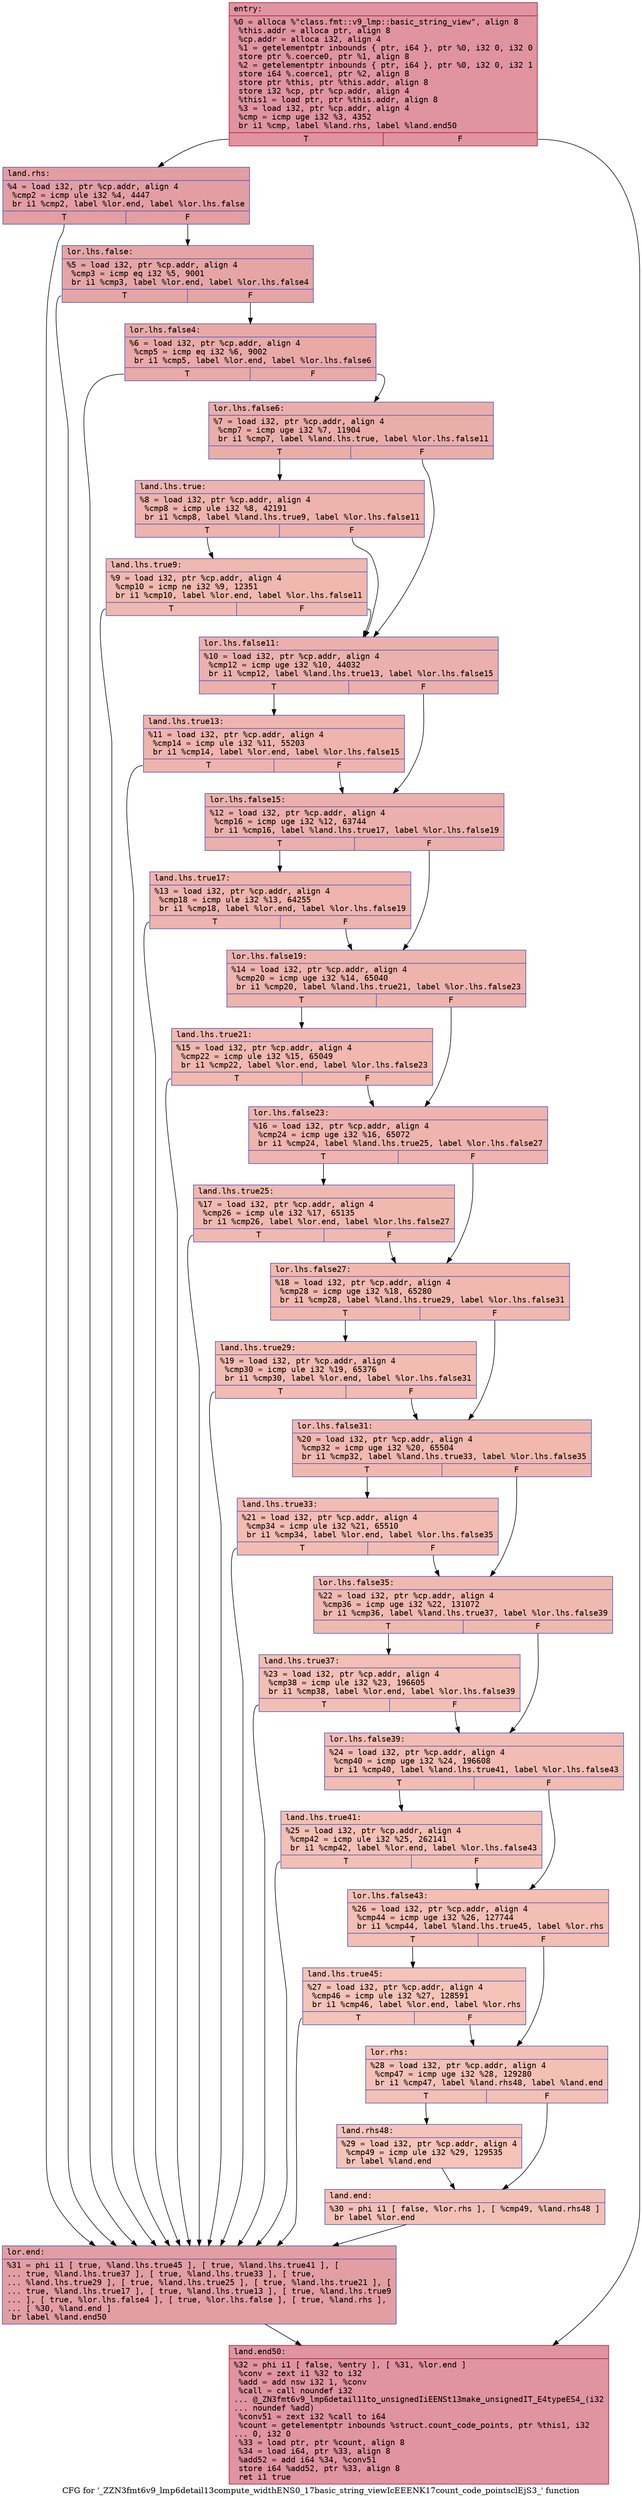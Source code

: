 digraph "CFG for '_ZZN3fmt6v9_lmp6detail13compute_widthENS0_17basic_string_viewIcEEENK17count_code_pointsclEjS3_' function" {
	label="CFG for '_ZZN3fmt6v9_lmp6detail13compute_widthENS0_17basic_string_viewIcEEENK17count_code_pointsclEjS3_' function";

	Node0x55fec36f7bc0 [shape=record,color="#b70d28ff", style=filled, fillcolor="#b70d2870" fontname="Courier",label="{entry:\l|  %0 = alloca %\"class.fmt::v9_lmp::basic_string_view\", align 8\l  %this.addr = alloca ptr, align 8\l  %cp.addr = alloca i32, align 4\l  %1 = getelementptr inbounds \{ ptr, i64 \}, ptr %0, i32 0, i32 0\l  store ptr %.coerce0, ptr %1, align 8\l  %2 = getelementptr inbounds \{ ptr, i64 \}, ptr %0, i32 0, i32 1\l  store i64 %.coerce1, ptr %2, align 8\l  store ptr %this, ptr %this.addr, align 8\l  store i32 %cp, ptr %cp.addr, align 4\l  %this1 = load ptr, ptr %this.addr, align 8\l  %3 = load i32, ptr %cp.addr, align 4\l  %cmp = icmp uge i32 %3, 4352\l  br i1 %cmp, label %land.rhs, label %land.end50\l|{<s0>T|<s1>F}}"];
	Node0x55fec36f7bc0:s0 -> Node0x55fec36f8330[tooltip="entry -> land.rhs\nProbability 50.00%" ];
	Node0x55fec36f7bc0:s1 -> Node0x55fec36f83b0[tooltip="entry -> land.end50\nProbability 50.00%" ];
	Node0x55fec36f8330 [shape=record,color="#3d50c3ff", style=filled, fillcolor="#be242e70" fontname="Courier",label="{land.rhs:\l|  %4 = load i32, ptr %cp.addr, align 4\l  %cmp2 = icmp ule i32 %4, 4447\l  br i1 %cmp2, label %lor.end, label %lor.lhs.false\l|{<s0>T|<s1>F}}"];
	Node0x55fec36f8330:s0 -> Node0x55fec36f86a0[tooltip="land.rhs -> lor.end\nProbability 50.00%" ];
	Node0x55fec36f8330:s1 -> Node0x55fec36f88b0[tooltip="land.rhs -> lor.lhs.false\nProbability 50.00%" ];
	Node0x55fec36f88b0 [shape=record,color="#3d50c3ff", style=filled, fillcolor="#c5333470" fontname="Courier",label="{lor.lhs.false:\l|  %5 = load i32, ptr %cp.addr, align 4\l  %cmp3 = icmp eq i32 %5, 9001\l  br i1 %cmp3, label %lor.end, label %lor.lhs.false4\l|{<s0>T|<s1>F}}"];
	Node0x55fec36f88b0:s0 -> Node0x55fec36f86a0[tooltip="lor.lhs.false -> lor.end\nProbability 50.00%" ];
	Node0x55fec36f88b0:s1 -> Node0x55fec36f8ba0[tooltip="lor.lhs.false -> lor.lhs.false4\nProbability 50.00%" ];
	Node0x55fec36f8ba0 [shape=record,color="#3d50c3ff", style=filled, fillcolor="#ca3b3770" fontname="Courier",label="{lor.lhs.false4:\l|  %6 = load i32, ptr %cp.addr, align 4\l  %cmp5 = icmp eq i32 %6, 9002\l  br i1 %cmp5, label %lor.end, label %lor.lhs.false6\l|{<s0>T|<s1>F}}"];
	Node0x55fec36f8ba0:s0 -> Node0x55fec36f86a0[tooltip="lor.lhs.false4 -> lor.end\nProbability 50.00%" ];
	Node0x55fec36f8ba0:s1 -> Node0x55fec36f8e30[tooltip="lor.lhs.false4 -> lor.lhs.false6\nProbability 50.00%" ];
	Node0x55fec36f8e30 [shape=record,color="#3d50c3ff", style=filled, fillcolor="#d0473d70" fontname="Courier",label="{lor.lhs.false6:\l|  %7 = load i32, ptr %cp.addr, align 4\l  %cmp7 = icmp uge i32 %7, 11904\l  br i1 %cmp7, label %land.lhs.true, label %lor.lhs.false11\l|{<s0>T|<s1>F}}"];
	Node0x55fec36f8e30:s0 -> Node0x55fec36f90c0[tooltip="lor.lhs.false6 -> land.lhs.true\nProbability 50.00%" ];
	Node0x55fec36f8e30:s1 -> Node0x55fec36f9140[tooltip="lor.lhs.false6 -> lor.lhs.false11\nProbability 50.00%" ];
	Node0x55fec36f90c0 [shape=record,color="#3d50c3ff", style=filled, fillcolor="#d6524470" fontname="Courier",label="{land.lhs.true:\l|  %8 = load i32, ptr %cp.addr, align 4\l  %cmp8 = icmp ule i32 %8, 42191\l  br i1 %cmp8, label %land.lhs.true9, label %lor.lhs.false11\l|{<s0>T|<s1>F}}"];
	Node0x55fec36f90c0:s0 -> Node0x55fec36f9430[tooltip="land.lhs.true -> land.lhs.true9\nProbability 50.00%" ];
	Node0x55fec36f90c0:s1 -> Node0x55fec36f9140[tooltip="land.lhs.true -> lor.lhs.false11\nProbability 50.00%" ];
	Node0x55fec36f9430 [shape=record,color="#3d50c3ff", style=filled, fillcolor="#dc5d4a70" fontname="Courier",label="{land.lhs.true9:\l|  %9 = load i32, ptr %cp.addr, align 4\l  %cmp10 = icmp ne i32 %9, 12351\l  br i1 %cmp10, label %lor.end, label %lor.lhs.false11\l|{<s0>T|<s1>F}}"];
	Node0x55fec36f9430:s0 -> Node0x55fec36f86a0[tooltip="land.lhs.true9 -> lor.end\nProbability 50.00%" ];
	Node0x55fec36f9430:s1 -> Node0x55fec36f9140[tooltip="land.lhs.true9 -> lor.lhs.false11\nProbability 50.00%" ];
	Node0x55fec36f9140 [shape=record,color="#3d50c3ff", style=filled, fillcolor="#d24b4070" fontname="Courier",label="{lor.lhs.false11:\l|  %10 = load i32, ptr %cp.addr, align 4\l  %cmp12 = icmp uge i32 %10, 44032\l  br i1 %cmp12, label %land.lhs.true13, label %lor.lhs.false15\l|{<s0>T|<s1>F}}"];
	Node0x55fec36f9140:s0 -> Node0x55fec36f8710[tooltip="lor.lhs.false11 -> land.lhs.true13\nProbability 50.00%" ];
	Node0x55fec36f9140:s1 -> Node0x55fec36f8790[tooltip="lor.lhs.false11 -> lor.lhs.false15\nProbability 50.00%" ];
	Node0x55fec36f8710 [shape=record,color="#3d50c3ff", style=filled, fillcolor="#d8564670" fontname="Courier",label="{land.lhs.true13:\l|  %11 = load i32, ptr %cp.addr, align 4\l  %cmp14 = icmp ule i32 %11, 55203\l  br i1 %cmp14, label %lor.end, label %lor.lhs.false15\l|{<s0>T|<s1>F}}"];
	Node0x55fec36f8710:s0 -> Node0x55fec36f86a0[tooltip="land.lhs.true13 -> lor.end\nProbability 50.00%" ];
	Node0x55fec36f8710:s1 -> Node0x55fec36f8790[tooltip="land.lhs.true13 -> lor.lhs.false15\nProbability 50.00%" ];
	Node0x55fec36f8790 [shape=record,color="#3d50c3ff", style=filled, fillcolor="#d24b4070" fontname="Courier",label="{lor.lhs.false15:\l|  %12 = load i32, ptr %cp.addr, align 4\l  %cmp16 = icmp uge i32 %12, 63744\l  br i1 %cmp16, label %land.lhs.true17, label %lor.lhs.false19\l|{<s0>T|<s1>F}}"];
	Node0x55fec36f8790:s0 -> Node0x55fec36f9f70[tooltip="lor.lhs.false15 -> land.lhs.true17\nProbability 50.00%" ];
	Node0x55fec36f8790:s1 -> Node0x55fec36f9ff0[tooltip="lor.lhs.false15 -> lor.lhs.false19\nProbability 50.00%" ];
	Node0x55fec36f9f70 [shape=record,color="#3d50c3ff", style=filled, fillcolor="#d8564670" fontname="Courier",label="{land.lhs.true17:\l|  %13 = load i32, ptr %cp.addr, align 4\l  %cmp18 = icmp ule i32 %13, 64255\l  br i1 %cmp18, label %lor.end, label %lor.lhs.false19\l|{<s0>T|<s1>F}}"];
	Node0x55fec36f9f70:s0 -> Node0x55fec36f86a0[tooltip="land.lhs.true17 -> lor.end\nProbability 50.00%" ];
	Node0x55fec36f9f70:s1 -> Node0x55fec36f9ff0[tooltip="land.lhs.true17 -> lor.lhs.false19\nProbability 50.00%" ];
	Node0x55fec36f9ff0 [shape=record,color="#3d50c3ff", style=filled, fillcolor="#d6524470" fontname="Courier",label="{lor.lhs.false19:\l|  %14 = load i32, ptr %cp.addr, align 4\l  %cmp20 = icmp uge i32 %14, 65040\l  br i1 %cmp20, label %land.lhs.true21, label %lor.lhs.false23\l|{<s0>T|<s1>F}}"];
	Node0x55fec36f9ff0:s0 -> Node0x55fec36fa490[tooltip="lor.lhs.false19 -> land.lhs.true21\nProbability 50.00%" ];
	Node0x55fec36f9ff0:s1 -> Node0x55fec36fa510[tooltip="lor.lhs.false19 -> lor.lhs.false23\nProbability 50.00%" ];
	Node0x55fec36fa490 [shape=record,color="#3d50c3ff", style=filled, fillcolor="#dc5d4a70" fontname="Courier",label="{land.lhs.true21:\l|  %15 = load i32, ptr %cp.addr, align 4\l  %cmp22 = icmp ule i32 %15, 65049\l  br i1 %cmp22, label %lor.end, label %lor.lhs.false23\l|{<s0>T|<s1>F}}"];
	Node0x55fec36fa490:s0 -> Node0x55fec36f86a0[tooltip="land.lhs.true21 -> lor.end\nProbability 50.00%" ];
	Node0x55fec36fa490:s1 -> Node0x55fec36fa510[tooltip="land.lhs.true21 -> lor.lhs.false23\nProbability 50.00%" ];
	Node0x55fec36fa510 [shape=record,color="#3d50c3ff", style=filled, fillcolor="#d8564670" fontname="Courier",label="{lor.lhs.false23:\l|  %16 = load i32, ptr %cp.addr, align 4\l  %cmp24 = icmp uge i32 %16, 65072\l  br i1 %cmp24, label %land.lhs.true25, label %lor.lhs.false27\l|{<s0>T|<s1>F}}"];
	Node0x55fec36fa510:s0 -> Node0x55fec36fa9b0[tooltip="lor.lhs.false23 -> land.lhs.true25\nProbability 50.00%" ];
	Node0x55fec36fa510:s1 -> Node0x55fec36faa30[tooltip="lor.lhs.false23 -> lor.lhs.false27\nProbability 50.00%" ];
	Node0x55fec36fa9b0 [shape=record,color="#3d50c3ff", style=filled, fillcolor="#de614d70" fontname="Courier",label="{land.lhs.true25:\l|  %17 = load i32, ptr %cp.addr, align 4\l  %cmp26 = icmp ule i32 %17, 65135\l  br i1 %cmp26, label %lor.end, label %lor.lhs.false27\l|{<s0>T|<s1>F}}"];
	Node0x55fec36fa9b0:s0 -> Node0x55fec36f86a0[tooltip="land.lhs.true25 -> lor.end\nProbability 50.00%" ];
	Node0x55fec36fa9b0:s1 -> Node0x55fec36faa30[tooltip="land.lhs.true25 -> lor.lhs.false27\nProbability 50.00%" ];
	Node0x55fec36faa30 [shape=record,color="#3d50c3ff", style=filled, fillcolor="#dc5d4a70" fontname="Courier",label="{lor.lhs.false27:\l|  %18 = load i32, ptr %cp.addr, align 4\l  %cmp28 = icmp uge i32 %18, 65280\l  br i1 %cmp28, label %land.lhs.true29, label %lor.lhs.false31\l|{<s0>T|<s1>F}}"];
	Node0x55fec36faa30:s0 -> Node0x55fec36faed0[tooltip="lor.lhs.false27 -> land.lhs.true29\nProbability 50.00%" ];
	Node0x55fec36faa30:s1 -> Node0x55fec36faf50[tooltip="lor.lhs.false27 -> lor.lhs.false31\nProbability 50.00%" ];
	Node0x55fec36faed0 [shape=record,color="#3d50c3ff", style=filled, fillcolor="#e1675170" fontname="Courier",label="{land.lhs.true29:\l|  %19 = load i32, ptr %cp.addr, align 4\l  %cmp30 = icmp ule i32 %19, 65376\l  br i1 %cmp30, label %lor.end, label %lor.lhs.false31\l|{<s0>T|<s1>F}}"];
	Node0x55fec36faed0:s0 -> Node0x55fec36f86a0[tooltip="land.lhs.true29 -> lor.end\nProbability 50.00%" ];
	Node0x55fec36faed0:s1 -> Node0x55fec36faf50[tooltip="land.lhs.true29 -> lor.lhs.false31\nProbability 50.00%" ];
	Node0x55fec36faf50 [shape=record,color="#3d50c3ff", style=filled, fillcolor="#dc5d4a70" fontname="Courier",label="{lor.lhs.false31:\l|  %20 = load i32, ptr %cp.addr, align 4\l  %cmp32 = icmp uge i32 %20, 65504\l  br i1 %cmp32, label %land.lhs.true33, label %lor.lhs.false35\l|{<s0>T|<s1>F}}"];
	Node0x55fec36faf50:s0 -> Node0x55fec36fb3f0[tooltip="lor.lhs.false31 -> land.lhs.true33\nProbability 50.00%" ];
	Node0x55fec36faf50:s1 -> Node0x55fec36fb470[tooltip="lor.lhs.false31 -> lor.lhs.false35\nProbability 50.00%" ];
	Node0x55fec36fb3f0 [shape=record,color="#3d50c3ff", style=filled, fillcolor="#e1675170" fontname="Courier",label="{land.lhs.true33:\l|  %21 = load i32, ptr %cp.addr, align 4\l  %cmp34 = icmp ule i32 %21, 65510\l  br i1 %cmp34, label %lor.end, label %lor.lhs.false35\l|{<s0>T|<s1>F}}"];
	Node0x55fec36fb3f0:s0 -> Node0x55fec36f86a0[tooltip="land.lhs.true33 -> lor.end\nProbability 50.00%" ];
	Node0x55fec36fb3f0:s1 -> Node0x55fec36fb470[tooltip="land.lhs.true33 -> lor.lhs.false35\nProbability 50.00%" ];
	Node0x55fec36fb470 [shape=record,color="#3d50c3ff", style=filled, fillcolor="#de614d70" fontname="Courier",label="{lor.lhs.false35:\l|  %22 = load i32, ptr %cp.addr, align 4\l  %cmp36 = icmp uge i32 %22, 131072\l  br i1 %cmp36, label %land.lhs.true37, label %lor.lhs.false39\l|{<s0>T|<s1>F}}"];
	Node0x55fec36fb470:s0 -> Node0x55fec36f98d0[tooltip="lor.lhs.false35 -> land.lhs.true37\nProbability 50.00%" ];
	Node0x55fec36fb470:s1 -> Node0x55fec36f9920[tooltip="lor.lhs.false35 -> lor.lhs.false39\nProbability 50.00%" ];
	Node0x55fec36f98d0 [shape=record,color="#3d50c3ff", style=filled, fillcolor="#e36c5570" fontname="Courier",label="{land.lhs.true37:\l|  %23 = load i32, ptr %cp.addr, align 4\l  %cmp38 = icmp ule i32 %23, 196605\l  br i1 %cmp38, label %lor.end, label %lor.lhs.false39\l|{<s0>T|<s1>F}}"];
	Node0x55fec36f98d0:s0 -> Node0x55fec36f86a0[tooltip="land.lhs.true37 -> lor.end\nProbability 50.00%" ];
	Node0x55fec36f98d0:s1 -> Node0x55fec36f9920[tooltip="land.lhs.true37 -> lor.lhs.false39\nProbability 50.00%" ];
	Node0x55fec36f9920 [shape=record,color="#3d50c3ff", style=filled, fillcolor="#e1675170" fontname="Courier",label="{lor.lhs.false39:\l|  %24 = load i32, ptr %cp.addr, align 4\l  %cmp40 = icmp uge i32 %24, 196608\l  br i1 %cmp40, label %land.lhs.true41, label %lor.lhs.false43\l|{<s0>T|<s1>F}}"];
	Node0x55fec36f9920:s0 -> Node0x55fec36fc140[tooltip="lor.lhs.false39 -> land.lhs.true41\nProbability 50.00%" ];
	Node0x55fec36f9920:s1 -> Node0x55fec36fc190[tooltip="lor.lhs.false39 -> lor.lhs.false43\nProbability 50.00%" ];
	Node0x55fec36fc140 [shape=record,color="#3d50c3ff", style=filled, fillcolor="#e5705870" fontname="Courier",label="{land.lhs.true41:\l|  %25 = load i32, ptr %cp.addr, align 4\l  %cmp42 = icmp ule i32 %25, 262141\l  br i1 %cmp42, label %lor.end, label %lor.lhs.false43\l|{<s0>T|<s1>F}}"];
	Node0x55fec36fc140:s0 -> Node0x55fec36f86a0[tooltip="land.lhs.true41 -> lor.end\nProbability 50.00%" ];
	Node0x55fec36fc140:s1 -> Node0x55fec36fc190[tooltip="land.lhs.true41 -> lor.lhs.false43\nProbability 50.00%" ];
	Node0x55fec36fc190 [shape=record,color="#3d50c3ff", style=filled, fillcolor="#e36c5570" fontname="Courier",label="{lor.lhs.false43:\l|  %26 = load i32, ptr %cp.addr, align 4\l  %cmp44 = icmp uge i32 %26, 127744\l  br i1 %cmp44, label %land.lhs.true45, label %lor.rhs\l|{<s0>T|<s1>F}}"];
	Node0x55fec36fc190:s0 -> Node0x55fec36fc630[tooltip="lor.lhs.false43 -> land.lhs.true45\nProbability 50.00%" ];
	Node0x55fec36fc190:s1 -> Node0x55fec36fc6b0[tooltip="lor.lhs.false43 -> lor.rhs\nProbability 50.00%" ];
	Node0x55fec36fc630 [shape=record,color="#3d50c3ff", style=filled, fillcolor="#e8765c70" fontname="Courier",label="{land.lhs.true45:\l|  %27 = load i32, ptr %cp.addr, align 4\l  %cmp46 = icmp ule i32 %27, 128591\l  br i1 %cmp46, label %lor.end, label %lor.rhs\l|{<s0>T|<s1>F}}"];
	Node0x55fec36fc630:s0 -> Node0x55fec36f86a0[tooltip="land.lhs.true45 -> lor.end\nProbability 50.00%" ];
	Node0x55fec36fc630:s1 -> Node0x55fec36fc6b0[tooltip="land.lhs.true45 -> lor.rhs\nProbability 50.00%" ];
	Node0x55fec36fc6b0 [shape=record,color="#3d50c3ff", style=filled, fillcolor="#e5705870" fontname="Courier",label="{lor.rhs:\l|  %28 = load i32, ptr %cp.addr, align 4\l  %cmp47 = icmp uge i32 %28, 129280\l  br i1 %cmp47, label %land.rhs48, label %land.end\l|{<s0>T|<s1>F}}"];
	Node0x55fec36fc6b0:s0 -> Node0x55fec36fcb40[tooltip="lor.rhs -> land.rhs48\nProbability 50.00%" ];
	Node0x55fec36fc6b0:s1 -> Node0x55fec36fcbc0[tooltip="lor.rhs -> land.end\nProbability 50.00%" ];
	Node0x55fec36fcb40 [shape=record,color="#3d50c3ff", style=filled, fillcolor="#e8765c70" fontname="Courier",label="{land.rhs48:\l|  %29 = load i32, ptr %cp.addr, align 4\l  %cmp49 = icmp ule i32 %29, 129535\l  br label %land.end\l}"];
	Node0x55fec36fcb40 -> Node0x55fec36fcbc0[tooltip="land.rhs48 -> land.end\nProbability 100.00%" ];
	Node0x55fec36fcbc0 [shape=record,color="#3d50c3ff", style=filled, fillcolor="#e5705870" fontname="Courier",label="{land.end:\l|  %30 = phi i1 [ false, %lor.rhs ], [ %cmp49, %land.rhs48 ]\l  br label %lor.end\l}"];
	Node0x55fec36fcbc0 -> Node0x55fec36f86a0[tooltip="land.end -> lor.end\nProbability 100.00%" ];
	Node0x55fec36f86a0 [shape=record,color="#3d50c3ff", style=filled, fillcolor="#be242e70" fontname="Courier",label="{lor.end:\l|  %31 = phi i1 [ true, %land.lhs.true45 ], [ true, %land.lhs.true41 ], [\l... true, %land.lhs.true37 ], [ true, %land.lhs.true33 ], [ true,\l... %land.lhs.true29 ], [ true, %land.lhs.true25 ], [ true, %land.lhs.true21 ], [\l... true, %land.lhs.true17 ], [ true, %land.lhs.true13 ], [ true, %land.lhs.true9\l... ], [ true, %lor.lhs.false4 ], [ true, %lor.lhs.false ], [ true, %land.rhs ],\l... [ %30, %land.end ]\l  br label %land.end50\l}"];
	Node0x55fec36f86a0 -> Node0x55fec36f83b0[tooltip="lor.end -> land.end50\nProbability 100.00%" ];
	Node0x55fec36f83b0 [shape=record,color="#b70d28ff", style=filled, fillcolor="#b70d2870" fontname="Courier",label="{land.end50:\l|  %32 = phi i1 [ false, %entry ], [ %31, %lor.end ]\l  %conv = zext i1 %32 to i32\l  %add = add nsw i32 1, %conv\l  %call = call noundef i32\l... @_ZN3fmt6v9_lmp6detail11to_unsignedIiEENSt13make_unsignedIT_E4typeES4_(i32\l... noundef %add)\l  %conv51 = zext i32 %call to i64\l  %count = getelementptr inbounds %struct.count_code_points, ptr %this1, i32\l... 0, i32 0\l  %33 = load ptr, ptr %count, align 8\l  %34 = load i64, ptr %33, align 8\l  %add52 = add i64 %34, %conv51\l  store i64 %add52, ptr %33, align 8\l  ret i1 true\l}"];
}
